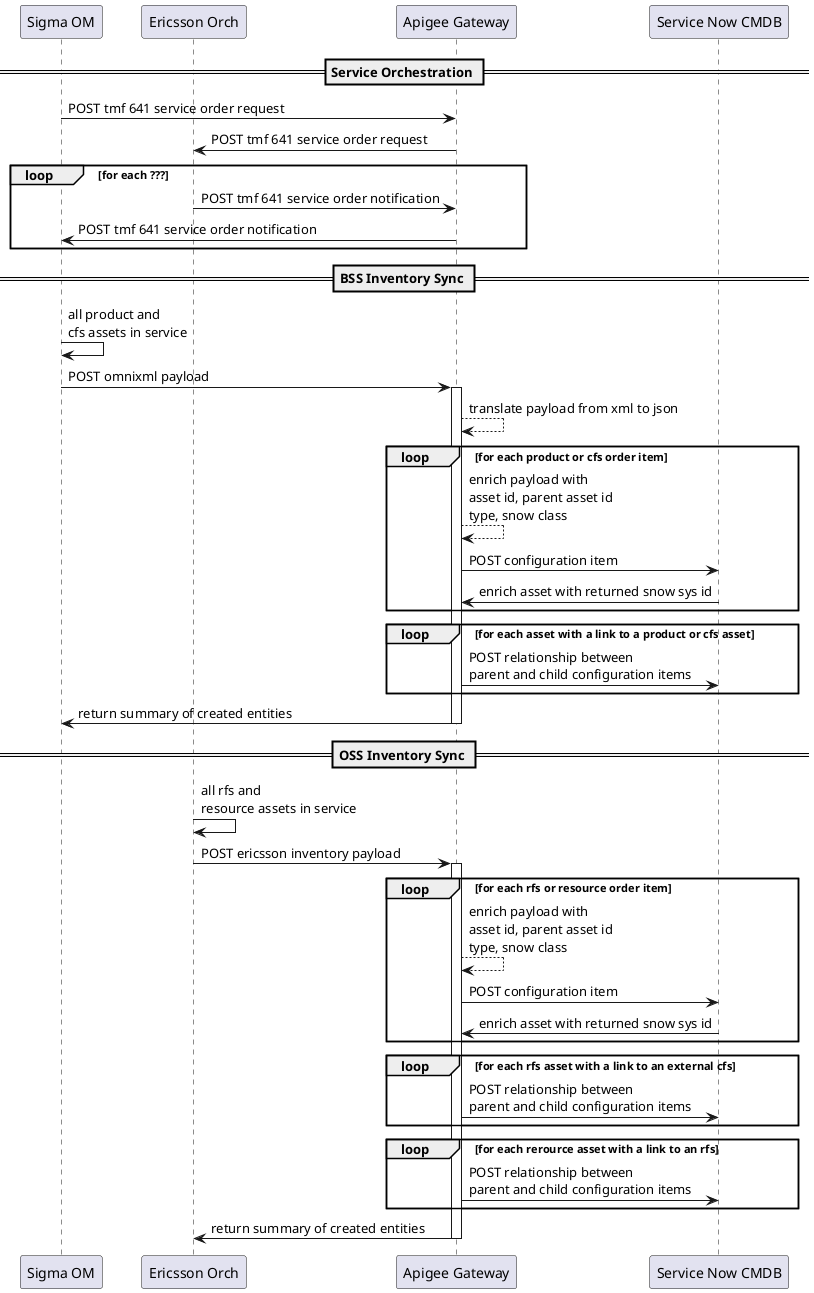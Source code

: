 @startuml
' box "BSS"
participant "Sigma OM" as sigma
' end box
' box "OSS"
participant "Ericsson Orch" as ericsson
' end box
' box "Integration"
participant "Apigee Gateway" as apigee
' end box
' box "Inlife"
participant "Service Now CMDB" as snow
' end box
== Service Orchestration ==
sigma -> apigee: POST tmf 641 service order request
apigee -> ericsson: POST tmf 641 service order request
loop for each ???
ericsson -> apigee: POST tmf 641 service order notification
apigee -> sigma: POST tmf 641 service order notification
end

== BSS Inventory Sync ==
sigma -> sigma: all product and\ncfs assets in service
sigma -> apigee: POST omnixml payload
activate apigee

apigee --> apigee: translate payload from xml to json
loop for each product or cfs order item
apigee --> apigee: enrich payload with\nasset id, parent asset id\ntype, snow class

apigee -> snow: POST configuration item
snow -> apigee: enrich asset with returned snow sys id
end

loop for each asset with a link to a product or cfs asset
apigee -> snow: POST relationship between\nparent and child configuration items
end

apigee -> sigma: return summary of created entities
deactivate apigee

== OSS Inventory Sync ==
ericsson -> ericsson: all rfs and\nresource assets in service
ericsson -> apigee: POST ericsson inventory payload
activate apigee

loop for each rfs or resource order item
apigee --> apigee: enrich payload with\nasset id, parent asset id\ntype, snow class

apigee -> snow: POST configuration item
snow -> apigee: enrich asset with returned snow sys id
end

loop for each rfs asset with a link to an external cfs
apigee -> snow: POST relationship between\nparent and child configuration items
end

loop for each rerource asset with a link to an rfs
apigee -> snow: POST relationship between\nparent and child configuration items
end

apigee -> ericsson: return summary of created entities
deactivate apigee
@enduml